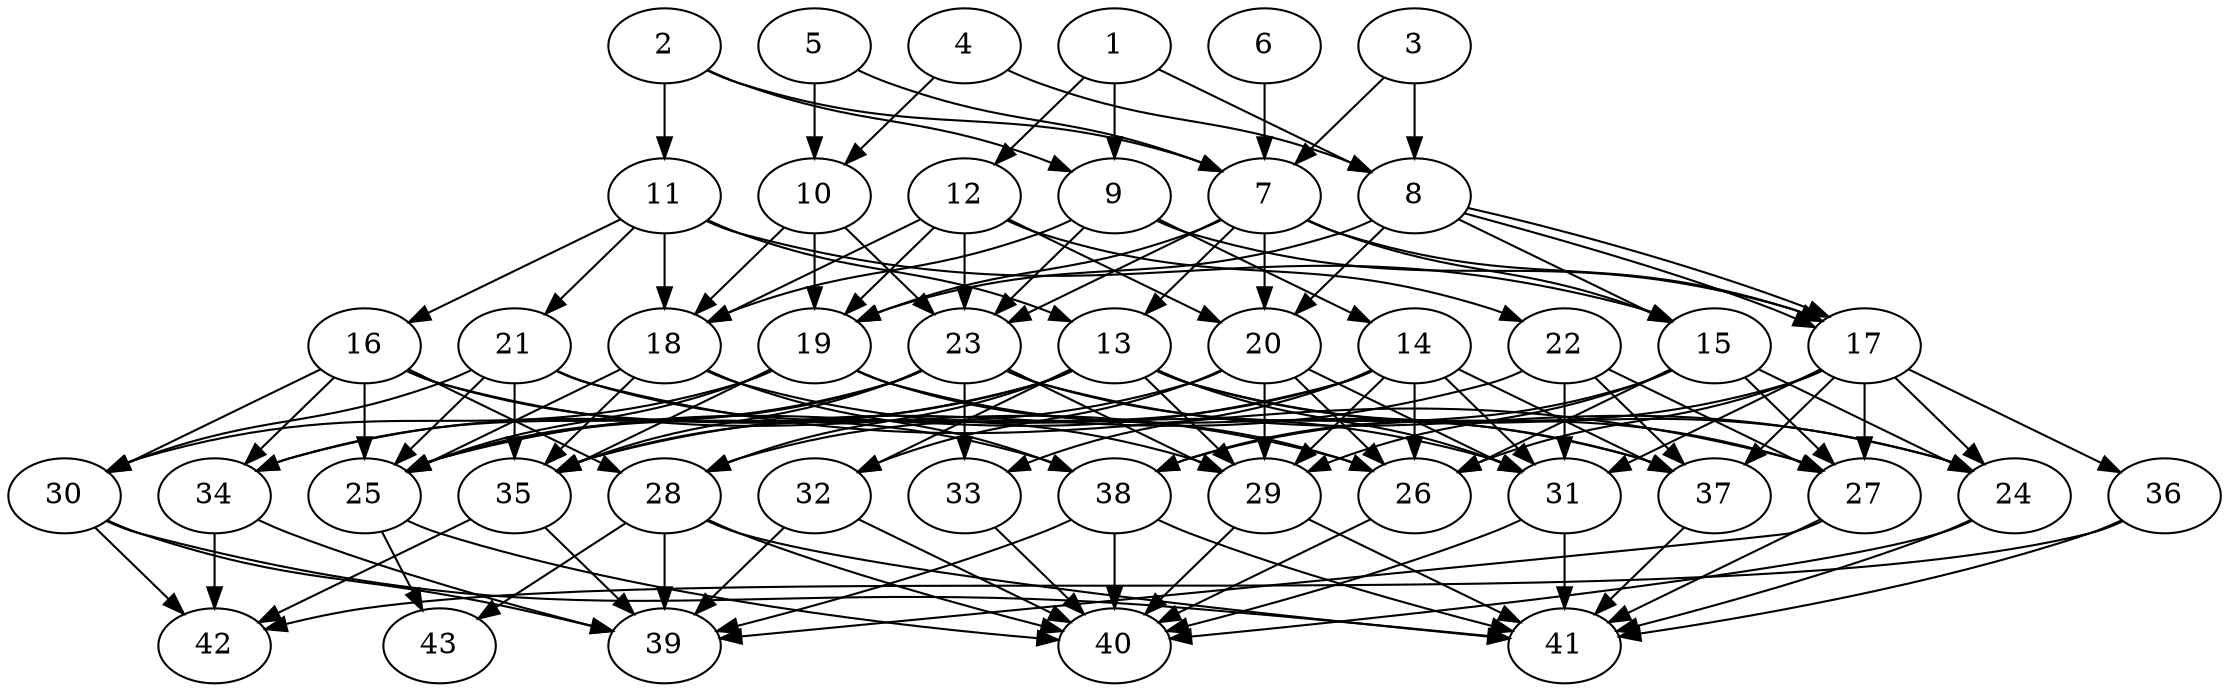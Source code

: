 // DAG (tier=3-complex, mode=data, n=43, ccr=0.543, fat=0.737, density=0.607, regular=0.361, jump=0.213, mindata=4194304, maxdata=33554432)
// DAG automatically generated by daggen at Sun Aug 24 16:33:35 2025
// /home/ermia/Project/Environments/daggen/bin/daggen --dot --ccr 0.543 --fat 0.737 --regular 0.361 --density 0.607 --jump 0.213 --mindata 4194304 --maxdata 33554432 -n 43 
digraph G {
  1 [size="146048140030249888", alpha="0.20", expect_size="73024070015124944"]
  1 -> 8 [size ="3708189409280000"]
  1 -> 9 [size ="3708189409280000"]
  1 -> 12 [size ="3708189409280000"]
  2 [size="140439420150568880", alpha="0.05", expect_size="70219710075284440"]
  2 -> 7 [size ="7334376073330688"]
  2 -> 9 [size ="7334376073330688"]
  2 -> 11 [size ="7334376073330688"]
  3 [size="395611641466934784", alpha="0.09", expect_size="197805820733467392"]
  3 -> 7 [size ="7391038838669312"]
  3 -> 8 [size ="7391038838669312"]
  4 [size="20165062565409095680", alpha="0.01", expect_size="10082531282704547840"]
  4 -> 8 [size ="8466365035839488"]
  4 -> 10 [size ="8466365035839488"]
  5 [size="8506454628404035584000", alpha="0.02", expect_size="4253227314202017792000"]
  5 -> 7 [size ="3333668261068800"]
  5 -> 10 [size ="3333668261068800"]
  6 [size="1089524716938452352", alpha="0.05", expect_size="544762358469226176"]
  6 -> 7 [size ="581936535830528"]
  7 [size="4483531741352897282048", alpha="0.09", expect_size="2241765870676448641024"]
  7 -> 13 [size ="2175221494710272"]
  7 -> 15 [size ="2175221494710272"]
  7 -> 17 [size ="2175221494710272"]
  7 -> 19 [size ="2175221494710272"]
  7 -> 20 [size ="2175221494710272"]
  7 -> 23 [size ="2175221494710272"]
  8 [size="757089787340432128", alpha="0.13", expect_size="378544893670216064"]
  8 -> 15 [size ="316453223923712"]
  8 -> 17 [size ="316453223923712"]
  8 -> 17 [size ="316453223923712"]
  8 -> 19 [size ="316453223923712"]
  8 -> 20 [size ="316453223923712"]
  9 [size="3283605620896301056000", alpha="0.05", expect_size="1641802810448150528000"]
  9 -> 14 [size ="1767355763916800"]
  9 -> 17 [size ="1767355763916800"]
  9 -> 18 [size ="1767355763916800"]
  9 -> 23 [size ="1767355763916800"]
  10 [size="30904330204987480", alpha="0.01", expect_size="15452165102493740"]
  10 -> 18 [size ="620277172011008"]
  10 -> 19 [size ="620277172011008"]
  10 -> 23 [size ="620277172011008"]
  11 [size="213949856728656256", alpha="0.10", expect_size="106974928364328128"]
  11 -> 13 [size ="3404611482288128"]
  11 -> 15 [size ="3404611482288128"]
  11 -> 16 [size ="3404611482288128"]
  11 -> 18 [size ="3404611482288128"]
  11 -> 21 [size ="3404611482288128"]
  12 [size="14546682865829288083456", alpha="0.05", expect_size="7273341432914644041728"]
  12 -> 18 [size ="4767228486483968"]
  12 -> 19 [size ="4767228486483968"]
  12 -> 20 [size ="4767228486483968"]
  12 -> 22 [size ="4767228486483968"]
  12 -> 23 [size ="4767228486483968"]
  13 [size="17691246691124892401664", alpha="0.18", expect_size="8845623345562446200832"]
  13 -> 24 [size ="5431614586748928"]
  13 -> 25 [size ="5431614586748928"]
  13 -> 27 [size ="5431614586748928"]
  13 -> 28 [size ="5431614586748928"]
  13 -> 29 [size ="5431614586748928"]
  13 -> 31 [size ="5431614586748928"]
  13 -> 32 [size ="5431614586748928"]
  13 -> 34 [size ="5431614586748928"]
  14 [size="4576602115154571776", alpha="0.01", expect_size="2288301057577285888"]
  14 -> 25 [size ="4291393111457792"]
  14 -> 26 [size ="4291393111457792"]
  14 -> 28 [size ="4291393111457792"]
  14 -> 29 [size ="4291393111457792"]
  14 -> 31 [size ="4291393111457792"]
  14 -> 33 [size ="4291393111457792"]
  14 -> 37 [size ="4291393111457792"]
  15 [size="36368390568498167808000", alpha="0.01", expect_size="18184195284249083904000"]
  15 -> 24 [size ="8781580940083200"]
  15 -> 26 [size ="8781580940083200"]
  15 -> 27 [size ="8781580940083200"]
  15 -> 29 [size ="8781580940083200"]
  15 -> 38 [size ="8781580940083200"]
  16 [size="1281378923984225042432", alpha="0.12", expect_size="640689461992112521216"]
  16 -> 25 [size ="943789275348992"]
  16 -> 26 [size ="943789275348992"]
  16 -> 28 [size ="943789275348992"]
  16 -> 30 [size ="943789275348992"]
  16 -> 34 [size ="943789275348992"]
  16 -> 38 [size ="943789275348992"]
  17 [size="4379690850983799808", alpha="0.14", expect_size="2189845425491899904"]
  17 -> 24 [size ="3126939606843392"]
  17 -> 26 [size ="3126939606843392"]
  17 -> 27 [size ="3126939606843392"]
  17 -> 31 [size ="3126939606843392"]
  17 -> 36 [size ="3126939606843392"]
  17 -> 37 [size ="3126939606843392"]
  17 -> 38 [size ="3126939606843392"]
  18 [size="584765332768790912", alpha="0.14", expect_size="292382666384395456"]
  18 -> 25 [size ="476273495244800"]
  18 -> 31 [size ="476273495244800"]
  18 -> 35 [size ="476273495244800"]
  18 -> 38 [size ="476273495244800"]
  19 [size="28813052988290272", alpha="0.00", expect_size="14406526494145136"]
  19 -> 25 [size ="1449255646527488"]
  19 -> 26 [size ="1449255646527488"]
  19 -> 30 [size ="1449255646527488"]
  19 -> 35 [size ="1449255646527488"]
  19 -> 37 [size ="1449255646527488"]
  20 [size="334845383209568512", alpha="0.12", expect_size="167422691604784256"]
  20 -> 26 [size ="6603001653362688"]
  20 -> 29 [size ="6603001653362688"]
  20 -> 31 [size ="6603001653362688"]
  20 -> 32 [size ="6603001653362688"]
  20 -> 35 [size ="6603001653362688"]
  21 [size="22982268985546899456000", alpha="0.09", expect_size="11491134492773449728000"]
  21 -> 25 [size ="6466737851596800"]
  21 -> 27 [size ="6466737851596800"]
  21 -> 29 [size ="6466737851596800"]
  21 -> 30 [size ="6466737851596800"]
  21 -> 35 [size ="6466737851596800"]
  22 [size="286880901184274112", alpha="0.17", expect_size="143440450592137056"]
  22 -> 27 [size ="6875948200755200"]
  22 -> 31 [size ="6875948200755200"]
  22 -> 35 [size ="6875948200755200"]
  22 -> 37 [size ="6875948200755200"]
  23 [size="2145448022362527", alpha="0.05", expect_size="1072724011181263"]
  23 -> 24 [size ="197402409566208"]
  23 -> 25 [size ="197402409566208"]
  23 -> 29 [size ="197402409566208"]
  23 -> 33 [size ="197402409566208"]
  23 -> 34 [size ="197402409566208"]
  23 -> 35 [size ="197402409566208"]
  23 -> 37 [size ="197402409566208"]
  24 [size="8424301445162333184", alpha="0.03", expect_size="4212150722581166592"]
  24 -> 40 [size ="4052338897584128"]
  24 -> 41 [size ="4052338897584128"]
  25 [size="411130408098865152", alpha="0.02", expect_size="205565204049432576"]
  25 -> 40 [size ="8853380243914752"]
  25 -> 43 [size ="8853380243914752"]
  26 [size="339319682410182272", alpha="0.07", expect_size="169659841205091136"]
  26 -> 40 [size ="188949335113728"]
  27 [size="383253825118832704", alpha="0.13", expect_size="191626912559416352"]
  27 -> 39 [size ="6016044577587200"]
  27 -> 41 [size ="6016044577587200"]
  28 [size="18467806441713568841728", alpha="0.12", expect_size="9233903220856784420864"]
  28 -> 39 [size ="5589421525041152"]
  28 -> 40 [size ="5589421525041152"]
  28 -> 41 [size ="5589421525041152"]
  28 -> 43 [size ="5589421525041152"]
  29 [size="993677372211331072000", alpha="0.01", expect_size="496838686105665536000"]
  29 -> 40 [size ="796624368435200"]
  29 -> 41 [size ="796624368435200"]
  30 [size="1938745434124679380992", alpha="0.06", expect_size="969372717062339690496"]
  30 -> 39 [size ="1243857165484032"]
  30 -> 41 [size ="1243857165484032"]
  30 -> 42 [size ="1243857165484032"]
  31 [size="12240377545795760553984", alpha="0.05", expect_size="6120188772897880276992"]
  31 -> 40 [size ="4248998026149888"]
  31 -> 41 [size ="4248998026149888"]
  32 [size="64608300680767736", alpha="0.08", expect_size="32304150340383868"]
  32 -> 39 [size ="2103420177612800"]
  32 -> 40 [size ="2103420177612800"]
  33 [size="327883231038481104896", alpha="0.02", expect_size="163941615519240552448"]
  33 -> 40 [size ="380396160155648"]
  34 [size="165477131655823296", alpha="0.13", expect_size="82738565827911648"]
  34 -> 39 [size ="6674742102720512"]
  34 -> 42 [size ="6674742102720512"]
  35 [size="2118362399733041856512", alpha="0.01", expect_size="1059181199866520928256"]
  35 -> 39 [size ="1319542835904512"]
  35 -> 42 [size ="1319542835904512"]
  36 [size="65049964477856152", alpha="0.12", expect_size="32524982238928076"]
  36 -> 41 [size ="1907623146291200"]
  36 -> 42 [size ="1907623146291200"]
  37 [size="1232119312167815680", alpha="0.09", expect_size="616059656083907840"]
  37 -> 41 [size ="574276352606208"]
  38 [size="2183865515007829760", alpha="0.18", expect_size="1091932757503914880"]
  38 -> 39 [size ="1235291524300800"]
  38 -> 40 [size ="1235291524300800"]
  38 -> 41 [size ="1235291524300800"]
  39 [size="36308003551427784", alpha="0.15", expect_size="18154001775713892"]
  40 [size="10201793777278398464", alpha="0.16", expect_size="5100896888639199232"]
  41 [size="309726008905988544", alpha="0.14", expect_size="154863004452994272"]
  42 [size="228159801434642976", alpha="0.05", expect_size="114079900717321488"]
  43 [size="1203787855836902912", alpha="0.11", expect_size="601893927918451456"]
}